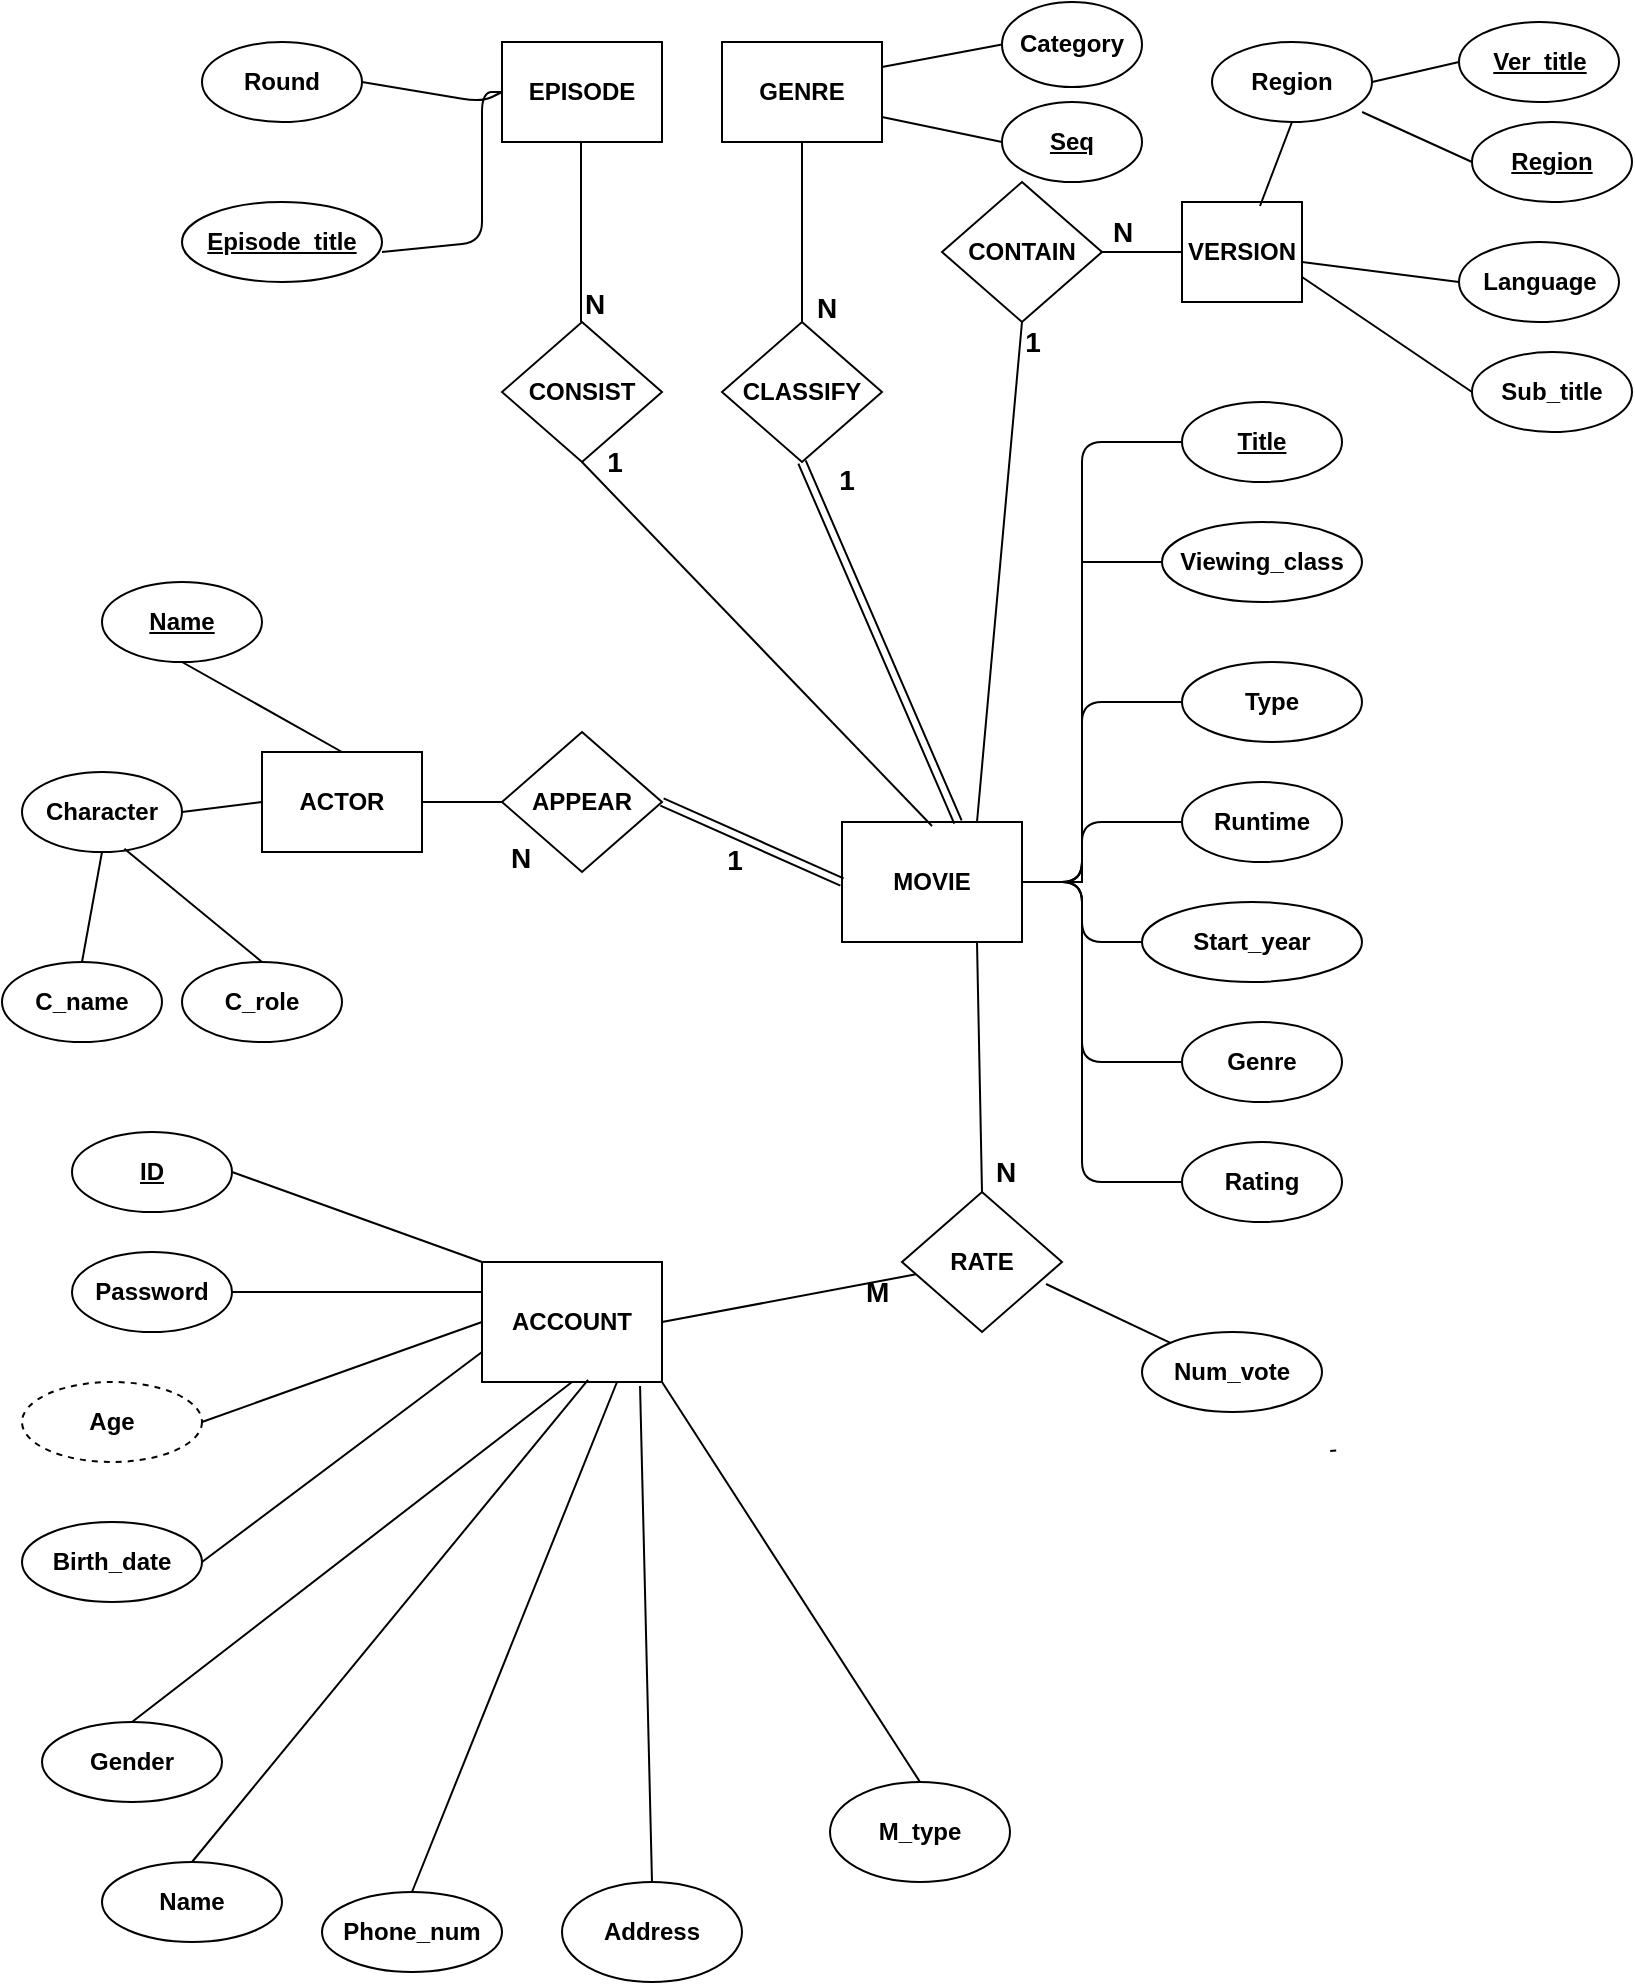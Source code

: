 <mxfile version="13.8.0" type="device"><diagram id="ZgIdDyMokjKNE_e_LBBX" name="Page-1"><mxGraphModel dx="1355" dy="776" grid="1" gridSize="10" guides="1" tooltips="1" connect="1" arrows="1" fold="1" page="1" pageScale="1" pageWidth="827" pageHeight="1169" math="0" shadow="0"><root><mxCell id="0"/><mxCell id="1" parent="0"/><mxCell id="CvVNcHVXtAbjPCzvrBuM-1" value="MOVIE" style="rounded=0;whiteSpace=wrap;html=1;fontSize=12;fontStyle=1" parent="1" vertex="1"><mxGeometry x="420" y="410" width="90" height="60" as="geometry"/></mxCell><mxCell id="CvVNcHVXtAbjPCzvrBuM-2" value="Runtime" style="ellipse;whiteSpace=wrap;html=1;fontStyle=1;fontSize=12;" parent="1" vertex="1"><mxGeometry x="590" y="390" width="80" height="40" as="geometry"/></mxCell><mxCell id="CvVNcHVXtAbjPCzvrBuM-3" value="Type" style="ellipse;whiteSpace=wrap;html=1;fontSize=12;fontStyle=1" parent="1" vertex="1"><mxGeometry x="590" y="330" width="90" height="40" as="geometry"/></mxCell><mxCell id="CvVNcHVXtAbjPCzvrBuM-4" value="Start_year" style="ellipse;whiteSpace=wrap;html=1;fontSize=12;fontStyle=1" parent="1" vertex="1"><mxGeometry x="570" y="450" width="110" height="40" as="geometry"/></mxCell><mxCell id="CvVNcHVXtAbjPCzvrBuM-5" value="Genre" style="ellipse;whiteSpace=wrap;html=1;fontSize=12;fontStyle=1" parent="1" vertex="1"><mxGeometry x="590" y="510" width="80" height="40" as="geometry"/></mxCell><mxCell id="CvVNcHVXtAbjPCzvrBuM-6" value="Rating" style="ellipse;whiteSpace=wrap;html=1;fontSize=12;fontStyle=1" parent="1" vertex="1"><mxGeometry x="590" y="570" width="80" height="40" as="geometry"/></mxCell><mxCell id="CvVNcHVXtAbjPCzvrBuM-7" value="Title" style="ellipse;whiteSpace=wrap;html=1;fontSize=12;fontStyle=5" parent="1" vertex="1"><mxGeometry x="590" y="200" width="80" height="40" as="geometry"/></mxCell><mxCell id="CvVNcHVXtAbjPCzvrBuM-14" value="" style="endArrow=none;html=1;entryX=0;entryY=0.5;entryDx=0;entryDy=0;exitX=1;exitY=0.5;exitDx=0;exitDy=0;fontSize=12;fontStyle=1" parent="1" source="CvVNcHVXtAbjPCzvrBuM-1" target="CvVNcHVXtAbjPCzvrBuM-7" edge="1"><mxGeometry width="50" height="50" relative="1" as="geometry"><mxPoint x="480" y="400" as="sourcePoint"/><mxPoint x="530" y="350" as="targetPoint"/><Array as="points"><mxPoint x="540" y="440"/><mxPoint x="540" y="220"/></Array></mxGeometry></mxCell><mxCell id="CvVNcHVXtAbjPCzvrBuM-15" value="" style="endArrow=none;html=1;entryX=0;entryY=0.5;entryDx=0;entryDy=0;exitX=1;exitY=0.5;exitDx=0;exitDy=0;fontSize=12;fontStyle=1" parent="1" source="CvVNcHVXtAbjPCzvrBuM-1" target="CvVNcHVXtAbjPCzvrBuM-3" edge="1"><mxGeometry width="50" height="50" relative="1" as="geometry"><mxPoint x="520" y="450" as="sourcePoint"/><mxPoint x="580" y="300" as="targetPoint"/><Array as="points"><mxPoint x="540" y="440"/><mxPoint x="540" y="350"/></Array></mxGeometry></mxCell><mxCell id="CvVNcHVXtAbjPCzvrBuM-16" value="" style="endArrow=none;html=1;entryX=0;entryY=0.5;entryDx=0;entryDy=0;exitX=1;exitY=0.5;exitDx=0;exitDy=0;fontSize=12;fontStyle=1" parent="1" source="CvVNcHVXtAbjPCzvrBuM-1" target="CvVNcHVXtAbjPCzvrBuM-2" edge="1"><mxGeometry width="50" height="50" relative="1" as="geometry"><mxPoint x="520" y="450" as="sourcePoint"/><mxPoint x="580" y="360" as="targetPoint"/><Array as="points"><mxPoint x="540" y="440"/><mxPoint x="540" y="410"/></Array></mxGeometry></mxCell><mxCell id="CvVNcHVXtAbjPCzvrBuM-17" value="" style="endArrow=none;html=1;entryX=0;entryY=0.5;entryDx=0;entryDy=0;exitX=1;exitY=0.5;exitDx=0;exitDy=0;fontSize=12;fontStyle=1" parent="1" source="CvVNcHVXtAbjPCzvrBuM-1" edge="1"><mxGeometry width="50" height="50" relative="1" as="geometry"><mxPoint x="530" y="460" as="sourcePoint"/><mxPoint x="570" y="470" as="targetPoint"/><Array as="points"><mxPoint x="540" y="440"/><mxPoint x="540" y="470"/></Array></mxGeometry></mxCell><mxCell id="CvVNcHVXtAbjPCzvrBuM-18" value="" style="endArrow=none;html=1;entryX=0;entryY=0.5;entryDx=0;entryDy=0;exitX=1;exitY=0.5;exitDx=0;exitDy=0;fontSize=12;fontStyle=1" parent="1" source="CvVNcHVXtAbjPCzvrBuM-1" target="CvVNcHVXtAbjPCzvrBuM-5" edge="1"><mxGeometry width="50" height="50" relative="1" as="geometry"><mxPoint x="540" y="470" as="sourcePoint"/><mxPoint x="600" y="380" as="targetPoint"/><Array as="points"><mxPoint x="540" y="440"/><mxPoint x="540" y="530"/></Array></mxGeometry></mxCell><mxCell id="CvVNcHVXtAbjPCzvrBuM-19" value="" style="endArrow=none;html=1;entryX=0;entryY=0.5;entryDx=0;entryDy=0;exitX=1;exitY=0.5;exitDx=0;exitDy=0;fontSize=12;fontStyle=1" parent="1" source="CvVNcHVXtAbjPCzvrBuM-1" target="CvVNcHVXtAbjPCzvrBuM-6" edge="1"><mxGeometry width="50" height="50" relative="1" as="geometry"><mxPoint x="550" y="480" as="sourcePoint"/><mxPoint x="610" y="390" as="targetPoint"/><Array as="points"><mxPoint x="540" y="440"/><mxPoint x="540" y="590"/></Array></mxGeometry></mxCell><mxCell id="CvVNcHVXtAbjPCzvrBuM-20" value="CONTAIN" style="rhombus;whiteSpace=wrap;html=1;fontSize=12;fontStyle=1" parent="1" vertex="1"><mxGeometry x="470" y="90" width="80" height="70" as="geometry"/></mxCell><mxCell id="CvVNcHVXtAbjPCzvrBuM-22" value="" style="endArrow=none;html=1;exitX=1;exitY=0.5;exitDx=0;exitDy=0;entryX=0;entryY=0.5;entryDx=0;entryDy=0;fontSize=12;fontStyle=1" parent="1" source="CvVNcHVXtAbjPCzvrBuM-20" target="CvVNcHVXtAbjPCzvrBuM-24" edge="1"><mxGeometry width="50" height="50" relative="1" as="geometry"><mxPoint x="390" y="210" as="sourcePoint"/><mxPoint x="440" y="160" as="targetPoint"/></mxGeometry></mxCell><mxCell id="CvVNcHVXtAbjPCzvrBuM-23" value="" style="endArrow=none;html=1;entryX=0.5;entryY=1;entryDx=0;entryDy=0;exitX=0.75;exitY=0;exitDx=0;exitDy=0;fontSize=12;fontStyle=1" parent="1" source="CvVNcHVXtAbjPCzvrBuM-1" target="CvVNcHVXtAbjPCzvrBuM-20" edge="1"><mxGeometry width="50" height="50" relative="1" as="geometry"><mxPoint x="390" y="210" as="sourcePoint"/><mxPoint x="440" y="160" as="targetPoint"/></mxGeometry></mxCell><mxCell id="q0kKljh1Z34BmUrpOkqc-1" value="1" style="edgeLabel;html=1;align=center;verticalAlign=middle;resizable=0;points=[];fontSize=14;fontStyle=1" parent="CvVNcHVXtAbjPCzvrBuM-23" vertex="1" connectable="0"><mxGeometry x="-0.075" y="8" relative="1" as="geometry"><mxPoint x="25.07" y="-123.75" as="offset"/></mxGeometry></mxCell><mxCell id="CvVNcHVXtAbjPCzvrBuM-24" value="VERSION" style="rounded=0;whiteSpace=wrap;html=1;fontSize=12;fontStyle=1" parent="1" vertex="1"><mxGeometry x="590" y="100" width="60" height="50" as="geometry"/></mxCell><mxCell id="CvVNcHVXtAbjPCzvrBuM-27" value="Region" style="ellipse;whiteSpace=wrap;html=1;fontSize=12;fontStyle=5" parent="1" vertex="1"><mxGeometry x="735" y="60" width="80" height="40" as="geometry"/></mxCell><mxCell id="CvVNcHVXtAbjPCzvrBuM-28" value="Language" style="ellipse;whiteSpace=wrap;html=1;fontSize=12;fontStyle=1" parent="1" vertex="1"><mxGeometry x="728.5" y="120" width="80" height="40" as="geometry"/></mxCell><mxCell id="CvVNcHVXtAbjPCzvrBuM-29" value="Sub_title" style="ellipse;whiteSpace=wrap;html=1;fontSize=12;fontStyle=1" parent="1" vertex="1"><mxGeometry x="735" y="175" width="80" height="40" as="geometry"/></mxCell><mxCell id="CvVNcHVXtAbjPCzvrBuM-30" value="Ver_title" style="ellipse;whiteSpace=wrap;html=1;fontSize=12;fontStyle=5" parent="1" vertex="1"><mxGeometry x="728.5" y="10" width="80" height="40" as="geometry"/></mxCell><mxCell id="8CuHoIv8lK966K5YraT--3" value="" style="endArrow=none;html=1;exitX=0.938;exitY=0.875;exitDx=0;exitDy=0;entryX=0;entryY=0.5;entryDx=0;entryDy=0;fontSize=12;fontStyle=1;exitPerimeter=0;" parent="1" source="GeiuYrCDK-D4G9u7WFMQ-16" target="CvVNcHVXtAbjPCzvrBuM-27" edge="1"><mxGeometry width="50" height="50" relative="1" as="geometry"><mxPoint x="670" y="145" as="sourcePoint"/><mxPoint x="750" y="50" as="targetPoint"/></mxGeometry></mxCell><mxCell id="8CuHoIv8lK966K5YraT--4" value="" style="endArrow=none;html=1;entryX=0;entryY=0.5;entryDx=0;entryDy=0;fontSize=12;fontStyle=1" parent="1" target="CvVNcHVXtAbjPCzvrBuM-28" edge="1"><mxGeometry width="50" height="50" relative="1" as="geometry"><mxPoint x="650" y="130" as="sourcePoint"/><mxPoint x="760" y="60" as="targetPoint"/></mxGeometry></mxCell><mxCell id="8CuHoIv8lK966K5YraT--5" value="" style="endArrow=none;html=1;exitX=1;exitY=0.75;exitDx=0;exitDy=0;entryX=0;entryY=0.5;entryDx=0;entryDy=0;fontSize=12;fontStyle=1" parent="1" source="CvVNcHVXtAbjPCzvrBuM-24" target="CvVNcHVXtAbjPCzvrBuM-29" edge="1"><mxGeometry width="50" height="50" relative="1" as="geometry"><mxPoint x="690" y="165" as="sourcePoint"/><mxPoint x="770" y="70" as="targetPoint"/></mxGeometry></mxCell><mxCell id="8CuHoIv8lK966K5YraT--6" value="" style="endArrow=none;html=1;exitX=1;exitY=0.5;exitDx=0;exitDy=0;entryX=0;entryY=0.5;entryDx=0;entryDy=0;fontSize=12;fontStyle=1" parent="1" source="GeiuYrCDK-D4G9u7WFMQ-16" target="CvVNcHVXtAbjPCzvrBuM-30" edge="1"><mxGeometry width="50" height="50" relative="1" as="geometry"><mxPoint x="700" y="175" as="sourcePoint"/><mxPoint x="780" y="80" as="targetPoint"/></mxGeometry></mxCell><mxCell id="8CuHoIv8lK966K5YraT--13" value="Num_vote" style="ellipse;whiteSpace=wrap;html=1;fontSize=12;fontStyle=1" parent="1" vertex="1"><mxGeometry x="570" y="665" width="90" height="40" as="geometry"/></mxCell><mxCell id="8CuHoIv8lK966K5YraT--19" value="CLASSIFY" style="rhombus;whiteSpace=wrap;html=1;fontSize=12;fontStyle=1" parent="1" vertex="1"><mxGeometry x="360" y="160" width="80" height="70" as="geometry"/></mxCell><mxCell id="8CuHoIv8lK966K5YraT--21" value="" style="endArrow=none;html=1;entryX=0.5;entryY=1;entryDx=0;entryDy=0;exitX=0.644;exitY=0;exitDx=0;exitDy=0;exitPerimeter=0;fontSize=12;fontStyle=1;shape=link;" parent="1" source="CvVNcHVXtAbjPCzvrBuM-1" target="8CuHoIv8lK966K5YraT--19" edge="1"><mxGeometry width="50" height="50" relative="1" as="geometry"><mxPoint x="478" y="400" as="sourcePoint"/><mxPoint x="480" y="230" as="targetPoint"/></mxGeometry></mxCell><mxCell id="8CuHoIv8lK966K5YraT--22" value="GENRE" style="rounded=0;whiteSpace=wrap;html=1;fontSize=12;fontStyle=1" parent="1" vertex="1"><mxGeometry x="360" y="20" width="80" height="50" as="geometry"/></mxCell><mxCell id="8CuHoIv8lK966K5YraT--24" value="Category" style="ellipse;whiteSpace=wrap;html=1;fontStyle=1;fontSize=12;" parent="1" vertex="1"><mxGeometry x="500" width="70" height="42.5" as="geometry"/></mxCell><mxCell id="8CuHoIv8lK966K5YraT--25" value="" style="endArrow=none;html=1;entryX=0.5;entryY=1;entryDx=0;entryDy=0;exitX=0.5;exitY=0;exitDx=0;exitDy=0;fontSize=12;fontStyle=1" parent="1" source="8CuHoIv8lK966K5YraT--19" target="8CuHoIv8lK966K5YraT--22" edge="1"><mxGeometry width="50" height="50" relative="1" as="geometry"><mxPoint x="380" y="140" as="sourcePoint"/><mxPoint x="430" y="90" as="targetPoint"/></mxGeometry></mxCell><mxCell id="8CuHoIv8lK966K5YraT--26" value="" style="endArrow=none;html=1;exitX=1;exitY=0.25;exitDx=0;exitDy=0;entryX=0;entryY=0.5;entryDx=0;entryDy=0;fontSize=12;fontStyle=1" parent="1" source="8CuHoIv8lK966K5YraT--22" target="8CuHoIv8lK966K5YraT--24" edge="1"><mxGeometry width="50" height="50" relative="1" as="geometry"><mxPoint x="560" y="135" as="sourcePoint"/><mxPoint x="500" y="45" as="targetPoint"/></mxGeometry></mxCell><mxCell id="8CuHoIv8lK966K5YraT--27" value="CONSIST" style="rhombus;whiteSpace=wrap;html=1;fontSize=12;fontStyle=1" parent="1" vertex="1"><mxGeometry x="250" y="160" width="80" height="70" as="geometry"/></mxCell><mxCell id="8CuHoIv8lK966K5YraT--28" value="EPISODE" style="rounded=0;whiteSpace=wrap;html=1;fontSize=12;fontStyle=1" parent="1" vertex="1"><mxGeometry x="250" y="20" width="80" height="50" as="geometry"/></mxCell><mxCell id="8CuHoIv8lK966K5YraT--31" value="" style="endArrow=none;html=1;entryX=0.5;entryY=1;entryDx=0;entryDy=0;exitX=0.5;exitY=0;exitDx=0;exitDy=0;fontSize=12;fontStyle=1" parent="1" edge="1"><mxGeometry width="50" height="50" relative="1" as="geometry"><mxPoint x="289.5" y="160" as="sourcePoint"/><mxPoint x="289.5" y="70" as="targetPoint"/></mxGeometry></mxCell><mxCell id="8CuHoIv8lK966K5YraT--35" value="Round" style="ellipse;whiteSpace=wrap;html=1;fontSize=12;fontStyle=1" parent="1" vertex="1"><mxGeometry x="100" y="20" width="80" height="40" as="geometry"/></mxCell><mxCell id="8CuHoIv8lK966K5YraT--39" value="" style="endArrow=none;html=1;exitX=1;exitY=0.5;exitDx=0;exitDy=0;entryX=0;entryY=0.5;entryDx=0;entryDy=0;fontSize=12;fontStyle=1" parent="1" source="8CuHoIv8lK966K5YraT--35" target="8CuHoIv8lK966K5YraT--28" edge="1"><mxGeometry width="50" height="50" relative="1" as="geometry"><mxPoint x="230" y="60" as="sourcePoint"/><mxPoint x="280" y="75" as="targetPoint"/><Array as="points"><mxPoint x="240" y="50"/></Array></mxGeometry></mxCell><mxCell id="8CuHoIv8lK966K5YraT--40" value="Episode_title" style="ellipse;whiteSpace=wrap;html=1;fontSize=12;fontStyle=5" parent="1" vertex="1"><mxGeometry x="90" y="100" width="100" height="40" as="geometry"/></mxCell><mxCell id="8CuHoIv8lK966K5YraT--41" value="" style="endArrow=none;html=1;exitX=1;exitY=0.625;exitDx=0;exitDy=0;fontSize=12;fontStyle=1;exitPerimeter=0;entryX=0;entryY=0.5;entryDx=0;entryDy=0;" parent="1" source="8CuHoIv8lK966K5YraT--40" target="8CuHoIv8lK966K5YraT--28" edge="1"><mxGeometry width="50" height="50" relative="1" as="geometry"><mxPoint x="190" y="260" as="sourcePoint"/><mxPoint x="240" y="60" as="targetPoint"/><Array as="points"><mxPoint x="240" y="120"/><mxPoint x="240" y="45"/></Array></mxGeometry></mxCell><mxCell id="8CuHoIv8lK966K5YraT--42" value="" style="endArrow=none;html=1;entryX=0.5;entryY=1;entryDx=0;entryDy=0;fontSize=12;fontStyle=1" parent="1" target="8CuHoIv8lK966K5YraT--27" edge="1"><mxGeometry width="50" height="50" relative="1" as="geometry"><mxPoint x="465" y="412" as="sourcePoint"/><mxPoint x="380" y="250" as="targetPoint"/></mxGeometry></mxCell><mxCell id="8CuHoIv8lK966K5YraT--43" value="APPEAR" style="rhombus;whiteSpace=wrap;html=1;fontSize=12;fontStyle=1" parent="1" vertex="1"><mxGeometry x="250" y="365" width="80" height="70" as="geometry"/></mxCell><mxCell id="8CuHoIv8lK966K5YraT--44" value="" style="endArrow=none;html=1;exitX=1;exitY=0.5;exitDx=0;exitDy=0;entryX=0;entryY=0.5;entryDx=0;entryDy=0;fontSize=12;fontStyle=1;shape=link;" parent="1" source="8CuHoIv8lK966K5YraT--43" target="CvVNcHVXtAbjPCzvrBuM-1" edge="1"><mxGeometry width="50" height="50" relative="1" as="geometry"><mxPoint x="380" y="480" as="sourcePoint"/><mxPoint x="430" y="430" as="targetPoint"/></mxGeometry></mxCell><mxCell id="8CuHoIv8lK966K5YraT--45" value="ACTOR" style="rounded=0;whiteSpace=wrap;html=1;fontSize=12;fontStyle=1" parent="1" vertex="1"><mxGeometry x="130" y="375" width="80" height="50" as="geometry"/></mxCell><mxCell id="8CuHoIv8lK966K5YraT--47" value="" style="endArrow=none;html=1;exitX=1;exitY=0.5;exitDx=0;exitDy=0;entryX=0;entryY=0.5;entryDx=0;entryDy=0;fontSize=12;fontStyle=1" parent="1" source="8CuHoIv8lK966K5YraT--45" target="8CuHoIv8lK966K5YraT--43" edge="1"><mxGeometry width="50" height="50" relative="1" as="geometry"><mxPoint x="220" y="430" as="sourcePoint"/><mxPoint x="270" y="380" as="targetPoint"/><Array as="points"/></mxGeometry></mxCell><mxCell id="8CuHoIv8lK966K5YraT--48" value="Name" style="ellipse;whiteSpace=wrap;html=1;fontSize=12;fontStyle=5" parent="1" vertex="1"><mxGeometry x="50" y="290" width="80" height="40" as="geometry"/></mxCell><mxCell id="8CuHoIv8lK966K5YraT--52" value="Character" style="ellipse;whiteSpace=wrap;html=1;fontSize=12;fontStyle=1" parent="1" vertex="1"><mxGeometry x="10" y="385" width="80" height="40" as="geometry"/></mxCell><mxCell id="8CuHoIv8lK966K5YraT--56" value="" style="endArrow=none;html=1;entryX=0.5;entryY=1;entryDx=0;entryDy=0;exitX=0.5;exitY=0;exitDx=0;exitDy=0;fontSize=12;fontStyle=1" parent="1" source="8CuHoIv8lK966K5YraT--45" target="8CuHoIv8lK966K5YraT--48" edge="1"><mxGeometry width="50" height="50" relative="1" as="geometry"><mxPoint x="170" y="360" as="sourcePoint"/><mxPoint x="90" y="310" as="targetPoint"/></mxGeometry></mxCell><mxCell id="8CuHoIv8lK966K5YraT--59" value="" style="endArrow=none;html=1;entryX=1;entryY=0.5;entryDx=0;entryDy=0;exitX=0;exitY=0.5;exitDx=0;exitDy=0;fontSize=12;fontStyle=1" parent="1" source="8CuHoIv8lK966K5YraT--45" target="8CuHoIv8lK966K5YraT--52" edge="1"><mxGeometry width="50" height="50" relative="1" as="geometry"><mxPoint x="210" y="415" as="sourcePoint"/><mxPoint x="120" y="340" as="targetPoint"/></mxGeometry></mxCell><mxCell id="8CuHoIv8lK966K5YraT--60" value="C_role" style="ellipse;whiteSpace=wrap;html=1;fontSize=12;fontStyle=1" parent="1" vertex="1"><mxGeometry x="90" y="480" width="80" height="40" as="geometry"/></mxCell><mxCell id="8CuHoIv8lK966K5YraT--62" value="C_name" style="ellipse;whiteSpace=wrap;html=1;fontSize=12;fontStyle=1" parent="1" vertex="1"><mxGeometry y="480" width="80" height="40" as="geometry"/></mxCell><mxCell id="8CuHoIv8lK966K5YraT--63" value="" style="endArrow=none;html=1;entryX=0.5;entryY=1;entryDx=0;entryDy=0;exitX=0.5;exitY=0;exitDx=0;exitDy=0;fontSize=12;fontStyle=1" parent="1" source="8CuHoIv8lK966K5YraT--62" target="8CuHoIv8lK966K5YraT--52" edge="1"><mxGeometry width="50" height="50" relative="1" as="geometry"><mxPoint x="140" y="410" as="sourcePoint"/><mxPoint x="80" y="440" as="targetPoint"/></mxGeometry></mxCell><mxCell id="8CuHoIv8lK966K5YraT--64" value="" style="endArrow=none;html=1;exitX=0.5;exitY=0;exitDx=0;exitDy=0;entryX=0.64;entryY=0.96;entryDx=0;entryDy=0;entryPerimeter=0;fontSize=12;fontStyle=1" parent="1" source="8CuHoIv8lK966K5YraT--60" target="8CuHoIv8lK966K5YraT--52" edge="1"><mxGeometry width="50" height="50" relative="1" as="geometry"><mxPoint x="150" y="420" as="sourcePoint"/><mxPoint x="50" y="447" as="targetPoint"/></mxGeometry></mxCell><mxCell id="8CuHoIv8lK966K5YraT--90" value="M_type" style="ellipse;whiteSpace=wrap;html=1;fontSize=12;fontStyle=1" parent="1" vertex="1"><mxGeometry x="414" y="890" width="90" height="50" as="geometry"/></mxCell><mxCell id="8CuHoIv8lK966K5YraT--93" value="" style="endArrow=none;html=1;exitX=0.5;exitY=0;exitDx=0;exitDy=0;fontSize=12;fontStyle=1;entryX=1;entryY=1;entryDx=0;entryDy=0;" parent="1" source="8CuHoIv8lK966K5YraT--90" target="8CuHoIv8lK966K5YraT--96" edge="1"><mxGeometry width="50" height="50" relative="1" as="geometry"><mxPoint x="561.5" y="815" as="sourcePoint"/><mxPoint x="530" y="849" as="targetPoint"/></mxGeometry></mxCell><mxCell id="8CuHoIv8lK966K5YraT--96" value="ACCOUNT" style="rounded=0;whiteSpace=wrap;html=1;fontSize=12;fontStyle=1" parent="1" vertex="1"><mxGeometry x="240" y="630" width="90" height="60" as="geometry"/></mxCell><mxCell id="8CuHoIv8lK966K5YraT--101" value="ID" style="ellipse;whiteSpace=wrap;html=1;fontStyle=5;fontSize=12;" parent="1" vertex="1"><mxGeometry x="35" y="565" width="80" height="40" as="geometry"/></mxCell><mxCell id="8CuHoIv8lK966K5YraT--102" value="Password" style="ellipse;whiteSpace=wrap;html=1;fontSize=12;fontStyle=1" parent="1" vertex="1"><mxGeometry x="35" y="625" width="80" height="40" as="geometry"/></mxCell><mxCell id="8CuHoIv8lK966K5YraT--103" value="Age" style="ellipse;whiteSpace=wrap;html=1;fontSize=12;fontStyle=1;dashed=1;" parent="1" vertex="1"><mxGeometry x="10" y="690" width="90" height="40" as="geometry"/></mxCell><mxCell id="8CuHoIv8lK966K5YraT--104" value="Gender" style="ellipse;whiteSpace=wrap;html=1;fontSize=12;fontStyle=1" parent="1" vertex="1"><mxGeometry x="20" y="860" width="90" height="40" as="geometry"/></mxCell><mxCell id="8CuHoIv8lK966K5YraT--105" value="Birth_date" style="ellipse;whiteSpace=wrap;html=1;fontSize=12;fontStyle=1" parent="1" vertex="1"><mxGeometry x="10" y="760" width="90" height="40" as="geometry"/></mxCell><mxCell id="8CuHoIv8lK966K5YraT--106" value="Name" style="ellipse;whiteSpace=wrap;html=1;fontSize=12;fontStyle=1" parent="1" vertex="1"><mxGeometry x="50" y="930" width="90" height="40" as="geometry"/></mxCell><mxCell id="8CuHoIv8lK966K5YraT--108" value="Phone_num" style="ellipse;whiteSpace=wrap;html=1;fontSize=12;fontStyle=1" parent="1" vertex="1"><mxGeometry x="160" y="945" width="90" height="40" as="geometry"/></mxCell><mxCell id="8CuHoIv8lK966K5YraT--109" value="" style="endArrow=none;html=1;exitX=1;exitY=0.5;exitDx=0;exitDy=0;entryX=0;entryY=0;entryDx=0;entryDy=0;fontSize=12;fontStyle=1" parent="1" source="8CuHoIv8lK966K5YraT--101" target="8CuHoIv8lK966K5YraT--96" edge="1"><mxGeometry width="50" height="50" relative="1" as="geometry"><mxPoint x="190" y="900" as="sourcePoint"/><mxPoint x="240" y="850" as="targetPoint"/></mxGeometry></mxCell><mxCell id="8CuHoIv8lK966K5YraT--110" value="" style="endArrow=none;html=1;entryX=1;entryY=0.5;entryDx=0;entryDy=0;exitX=0;exitY=0.25;exitDx=0;exitDy=0;fontSize=12;fontStyle=1" parent="1" source="8CuHoIv8lK966K5YraT--96" target="8CuHoIv8lK966K5YraT--102" edge="1"><mxGeometry width="50" height="50" relative="1" as="geometry"><mxPoint x="180" y="1010" as="sourcePoint"/><mxPoint x="230" y="960" as="targetPoint"/></mxGeometry></mxCell><mxCell id="8CuHoIv8lK966K5YraT--111" value="" style="endArrow=none;html=1;entryX=1;entryY=0.5;entryDx=0;entryDy=0;exitX=0;exitY=0.5;exitDx=0;exitDy=0;fontSize=12;fontStyle=1" parent="1" source="8CuHoIv8lK966K5YraT--96" target="8CuHoIv8lK966K5YraT--103" edge="1"><mxGeometry width="50" height="50" relative="1" as="geometry"><mxPoint x="297.5" y="1025" as="sourcePoint"/><mxPoint x="165" y="925" as="targetPoint"/></mxGeometry></mxCell><mxCell id="8CuHoIv8lK966K5YraT--112" value="" style="endArrow=none;html=1;entryX=1;entryY=0.5;entryDx=0;entryDy=0;exitX=0;exitY=0.75;exitDx=0;exitDy=0;fontSize=12;fontStyle=1" parent="1" source="8CuHoIv8lK966K5YraT--96" target="8CuHoIv8lK966K5YraT--105" edge="1"><mxGeometry width="50" height="50" relative="1" as="geometry"><mxPoint x="297.5" y="1040" as="sourcePoint"/><mxPoint x="170" y="1010" as="targetPoint"/></mxGeometry></mxCell><mxCell id="8CuHoIv8lK966K5YraT--114" value="" style="endArrow=none;html=1;entryX=0.5;entryY=0;entryDx=0;entryDy=0;exitX=0.5;exitY=1;exitDx=0;exitDy=0;fontSize=12;fontStyle=1" parent="1" source="8CuHoIv8lK966K5YraT--96" target="8CuHoIv8lK966K5YraT--104" edge="1"><mxGeometry width="50" height="50" relative="1" as="geometry"><mxPoint x="307.5" y="1065" as="sourcePoint"/><mxPoint x="180" y="1110" as="targetPoint"/></mxGeometry></mxCell><mxCell id="8CuHoIv8lK966K5YraT--115" value="" style="endArrow=none;html=1;entryX=0.5;entryY=0;entryDx=0;entryDy=0;exitX=0.75;exitY=1;exitDx=0;exitDy=0;fontSize=12;fontStyle=1" parent="1" source="8CuHoIv8lK966K5YraT--96" target="8CuHoIv8lK966K5YraT--108" edge="1"><mxGeometry width="50" height="50" relative="1" as="geometry"><mxPoint x="317.5" y="1075" as="sourcePoint"/><mxPoint x="190" y="1120" as="targetPoint"/></mxGeometry></mxCell><mxCell id="8CuHoIv8lK966K5YraT--118" value="" style="endArrow=none;dashed=1;html=1;fontSize=12;fontStyle=1" parent="1" edge="1"><mxGeometry width="50" height="50" relative="1" as="geometry"><mxPoint x="667.094" y="724.207" as="sourcePoint"/><mxPoint x="664" y="724.5" as="targetPoint"/></mxGeometry></mxCell><mxCell id="q0kKljh1Z34BmUrpOkqc-5" value="N" style="edgeLabel;html=1;align=center;verticalAlign=middle;resizable=0;points=[];fontSize=14;fontStyle=1" parent="1" vertex="1" connectable="0"><mxGeometry x="535.0" y="270.0" as="geometry"><mxPoint x="25" y="-155" as="offset"/></mxGeometry></mxCell><mxCell id="q0kKljh1Z34BmUrpOkqc-6" value="1" style="edgeLabel;html=1;align=center;verticalAlign=middle;resizable=0;points=[];fontSize=14;fontStyle=1" parent="1" vertex="1" connectable="0"><mxGeometry x="500.0" y="195.0" as="geometry"><mxPoint x="-78" y="44" as="offset"/></mxGeometry></mxCell><mxCell id="q0kKljh1Z34BmUrpOkqc-7" value="N" style="edgeLabel;html=1;align=center;verticalAlign=middle;resizable=0;points=[];fontSize=14;fontStyle=1" parent="1" vertex="1" connectable="0"><mxGeometry x="530.0" y="280.0" as="geometry"><mxPoint x="-118" y="-127" as="offset"/></mxGeometry></mxCell><mxCell id="q0kKljh1Z34BmUrpOkqc-8" value="1" style="edgeLabel;html=1;align=center;verticalAlign=middle;resizable=0;points=[];fontSize=14;fontStyle=1" parent="1" vertex="1" connectable="0"><mxGeometry x="470.0" y="210.0" as="geometry"><mxPoint x="-164" y="20" as="offset"/></mxGeometry></mxCell><mxCell id="q0kKljh1Z34BmUrpOkqc-9" value="N" style="edgeLabel;html=1;align=center;verticalAlign=middle;resizable=0;points=[];fontSize=14;fontStyle=1" parent="1" vertex="1" connectable="0"><mxGeometry x="550.0" y="300.0" as="geometry"><mxPoint x="-254" y="-149" as="offset"/></mxGeometry></mxCell><mxCell id="q0kKljh1Z34BmUrpOkqc-10" value="1" style="edgeLabel;html=1;align=center;verticalAlign=middle;resizable=0;points=[];fontSize=14;fontStyle=1" parent="1" vertex="1" connectable="0"><mxGeometry x="550.0" y="310.0" as="geometry"><mxPoint x="-184" y="119" as="offset"/></mxGeometry></mxCell><mxCell id="q0kKljh1Z34BmUrpOkqc-11" value="N" style="edgeLabel;html=1;align=center;verticalAlign=middle;resizable=0;points=[];fontSize=14;fontStyle=1" parent="1" vertex="1" connectable="0"><mxGeometry x="575.0" y="310.0" as="geometry"><mxPoint x="-316" y="118" as="offset"/></mxGeometry></mxCell><mxCell id="GeiuYrCDK-D4G9u7WFMQ-2" style="rounded=0;orthogonalLoop=1;jettySize=auto;html=1;exitX=0;exitY=0.5;exitDx=0;exitDy=0;endArrow=none;endFill=0;" parent="1" source="GeiuYrCDK-D4G9u7WFMQ-1" edge="1"><mxGeometry relative="1" as="geometry"><mxPoint x="510" y="440" as="targetPoint"/><Array as="points"><mxPoint x="540" y="280"/><mxPoint x="540" y="440"/></Array></mxGeometry></mxCell><mxCell id="GeiuYrCDK-D4G9u7WFMQ-1" value="Viewing_class" style="ellipse;whiteSpace=wrap;html=1;fontSize=12;fontStyle=1" parent="1" vertex="1"><mxGeometry x="580" y="260" width="100" height="40" as="geometry"/></mxCell><mxCell id="GeiuYrCDK-D4G9u7WFMQ-4" value="Seq" style="ellipse;whiteSpace=wrap;html=1;fontSize=12;fontStyle=5" parent="1" vertex="1"><mxGeometry x="500" y="50" width="70" height="40" as="geometry"/></mxCell><mxCell id="GeiuYrCDK-D4G9u7WFMQ-5" value="" style="endArrow=none;html=1;entryX=1;entryY=0.75;entryDx=0;entryDy=0;exitX=0;exitY=0.5;exitDx=0;exitDy=0;" parent="1" source="GeiuYrCDK-D4G9u7WFMQ-4" target="8CuHoIv8lK966K5YraT--22" edge="1"><mxGeometry width="50" height="50" relative="1" as="geometry"><mxPoint x="570" y="290" as="sourcePoint"/><mxPoint x="620" y="240" as="targetPoint"/></mxGeometry></mxCell><mxCell id="GeiuYrCDK-D4G9u7WFMQ-9" value="" style="endArrow=none;html=1;entryX=0.589;entryY=0.983;entryDx=0;entryDy=0;entryPerimeter=0;exitX=0.5;exitY=0;exitDx=0;exitDy=0;" parent="1" source="8CuHoIv8lK966K5YraT--106" target="8CuHoIv8lK966K5YraT--96" edge="1"><mxGeometry width="50" height="50" relative="1" as="geometry"><mxPoint x="280" y="830" as="sourcePoint"/><mxPoint x="330" y="780" as="targetPoint"/></mxGeometry></mxCell><mxCell id="GeiuYrCDK-D4G9u7WFMQ-16" value="Region" style="ellipse;whiteSpace=wrap;html=1;fontSize=12;fontStyle=1" parent="1" vertex="1"><mxGeometry x="605" y="20" width="80" height="40" as="geometry"/></mxCell><mxCell id="GeiuYrCDK-D4G9u7WFMQ-17" value="" style="endArrow=none;html=1;entryX=0.5;entryY=1;entryDx=0;entryDy=0;exitX=0.65;exitY=0.04;exitDx=0;exitDy=0;exitPerimeter=0;" parent="1" source="CvVNcHVXtAbjPCzvrBuM-24" target="GeiuYrCDK-D4G9u7WFMQ-16" edge="1"><mxGeometry width="50" height="50" relative="1" as="geometry"><mxPoint x="630" y="120" as="sourcePoint"/><mxPoint x="680" y="70" as="targetPoint"/></mxGeometry></mxCell><mxCell id="GeiuYrCDK-D4G9u7WFMQ-18" value="" style="endArrow=none;html=1;exitX=1;exitY=0.5;exitDx=0;exitDy=0;" parent="1" source="8CuHoIv8lK966K5YraT--96" target="GeiuYrCDK-D4G9u7WFMQ-19" edge="1"><mxGeometry width="50" height="50" relative="1" as="geometry"><mxPoint x="350" y="660" as="sourcePoint"/><mxPoint x="400" y="610" as="targetPoint"/></mxGeometry></mxCell><mxCell id="GeiuYrCDK-D4G9u7WFMQ-19" value="RATE" style="rhombus;whiteSpace=wrap;html=1;fontSize=12;fontStyle=1" parent="1" vertex="1"><mxGeometry x="450" y="595" width="80" height="70" as="geometry"/></mxCell><mxCell id="4jNx8KfAxJimwbhFvauM-1" value="&lt;div&gt;Address&lt;/div&gt;" style="ellipse;whiteSpace=wrap;html=1;fontSize=12;fontStyle=1" vertex="1" parent="1"><mxGeometry x="280" y="940" width="90" height="50" as="geometry"/></mxCell><mxCell id="4jNx8KfAxJimwbhFvauM-2" value="" style="endArrow=none;html=1;entryX=0.878;entryY=1.033;entryDx=0;entryDy=0;entryPerimeter=0;exitX=0.5;exitY=0;exitDx=0;exitDy=0;" edge="1" parent="1" source="4jNx8KfAxJimwbhFvauM-1" target="8CuHoIv8lK966K5YraT--96"><mxGeometry width="50" height="50" relative="1" as="geometry"><mxPoint x="300" y="830" as="sourcePoint"/><mxPoint x="350" y="780" as="targetPoint"/></mxGeometry></mxCell><mxCell id="4jNx8KfAxJimwbhFvauM-4" value="M" style="text;whiteSpace=wrap;html=1;fontSize=14;fontStyle=1" vertex="1" parent="1"><mxGeometry x="430" y="630" width="30" height="30" as="geometry"/></mxCell><mxCell id="4jNx8KfAxJimwbhFvauM-5" value="N" style="text;whiteSpace=wrap;html=1;fontSize=14;fontStyle=1" vertex="1" parent="1"><mxGeometry x="495" y="570" width="30" height="30" as="geometry"/></mxCell><mxCell id="4jNx8KfAxJimwbhFvauM-7" value="" style="endArrow=none;html=1;fontSize=14;exitX=0.5;exitY=0;exitDx=0;exitDy=0;entryX=0.75;entryY=1;entryDx=0;entryDy=0;" edge="1" parent="1" source="GeiuYrCDK-D4G9u7WFMQ-19" target="CvVNcHVXtAbjPCzvrBuM-1"><mxGeometry width="50" height="50" relative="1" as="geometry"><mxPoint x="380" y="530" as="sourcePoint"/><mxPoint x="430" y="480" as="targetPoint"/></mxGeometry></mxCell><mxCell id="4jNx8KfAxJimwbhFvauM-8" value="" style="endArrow=none;html=1;fontSize=14;entryX=0.9;entryY=0.657;entryDx=0;entryDy=0;entryPerimeter=0;" edge="1" parent="1" source="8CuHoIv8lK966K5YraT--13" target="GeiuYrCDK-D4G9u7WFMQ-19"><mxGeometry width="50" height="50" relative="1" as="geometry"><mxPoint x="530" y="710" as="sourcePoint"/><mxPoint x="580" y="660" as="targetPoint"/></mxGeometry></mxCell></root></mxGraphModel></diagram></mxfile>